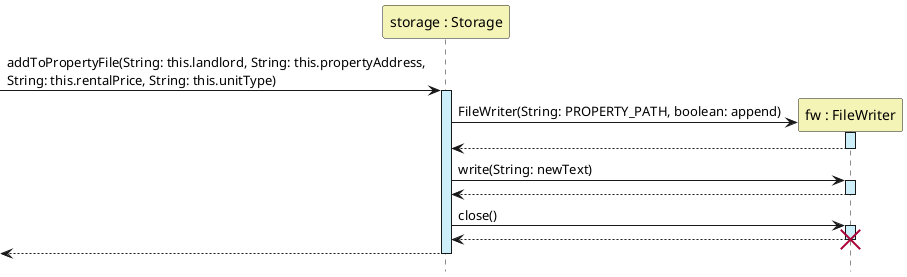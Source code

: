 @startuml
'https://plantuml.com/sequence-diagram

hide footbox

Participant "storage : Storage" as Storage #F4F4B6
Participant "fw : FileWriter" as FileWriter #F4F4B6


->Storage:addToPropertyFile(String: this.landlord, String: this.propertyAddress, \nString: this.rentalPrice, String: this.unitType)
activate Storage #CDEFF9

create FileWriter
Storage -> FileWriter:FileWriter(String: PROPERTY_PATH, boolean: append)
activate FileWriter #CDEFF9
return

Storage -> FileWriter:write(String: newText)
activate FileWriter #CDEFF9
return

Storage -> FileWriter:close()
activate FileWriter #CDEFF9
return
destroy FileWriter

return

@enduml